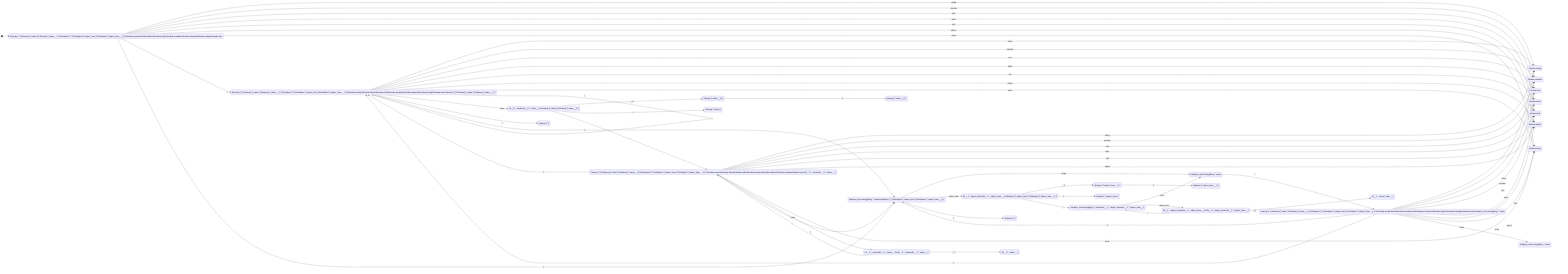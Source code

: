 stateDiagram-v2
direction LR
[*] --> nsb81qh
state "0#array:'[',']'\n0#array:'[',value,']'\n0#array:'[',value,__0,']'\n0#object:'{','}'\n0#object:'{',object_item,'}'\n0#object:'{',object_item,__1,'}'\n0#value:array\n0#value:false\n0#value:null\n0#value:number\n0#value:object\n0#value:string\n0#value:true" as nsb81qh
nsb81qh --> prguybw: #115;#116;#114;#105;#110;#103;
nsb81qh --> pp43amc: #110;#117;#109;#98;#101;#114;
nsb81qh --> pl3ecg9: #116;#114;#117;#101;
nsb81qh --> pefc2vc: #102;#97;#108;#115;#101;
nsb81qh --> pl3akjm: #110;#117;#108;#108;
nsb81qh --> ppamyyi: #111;#98;#106;#101;#99;#116;
nsb81qh --> pecw2pq: #97;#114;#114;#97;#121;
nsb81qh --> poucdee: #39;#91;#39;
nsb81qh --> nwemcqh: #39;#123;#39;
state "1#value:string" as prguybw
state "1#value:number" as pp43amc
state "1#value:true" as pl3ecg9
state "1#value:false" as pefc2vc
state "1#value:null" as pl3akjm
state "1#value:object" as ppamyyi
state "1#value:array" as pecw2pq
state "0#array:'[',']'\n0#array:'[',value,']'\n0#array:'[',value,__0,']'\n0#object:'{','}'\n0#object:'{',object_item,'}'\n0#object:'{',object_item,__1,'}'\n0#value:array\n0#value:false\n0#value:null\n0#value:number\n0#value:object\n0#value:string\n0#value:true\n1#array:'[',']'\n1#array:'[',value,']'\n1#array:'[',value,__0,']'" as poucdee
poucdee --> prguybw: #115;#116;#114;#105;#110;#103;
poucdee --> pp43amc: #110;#117;#109;#98;#101;#114;
poucdee --> pl3ecg9: #116;#114;#117;#101;
poucdee --> pefc2vc: #102;#97;#108;#115;#101;
poucdee --> pl3akjm: #110;#117;#108;#108;
poucdee --> ppamyyi: #111;#98;#106;#101;#99;#116;
poucdee --> pecw2pq: #97;#114;#114;#97;#121;
poucdee --> poucdee: #39;#91;#39;
poucdee --> pr4pf6c: #118;#97;#108;#117;#101;
poucdee --> prcdwue: #39;#93;#39;
poucdee --> nwemcqh: #39;#123;#39;
state "0#object_item:string@key,':',value\n1#object:'{','}'\n1#object:'{',object_item,'}'\n1#object:'{',object_item,__1,'}'" as nwemcqh
nwemcqh --> p9iolme: #115;#116;#114;#105;#110;#103;
nwemcqh --> pxcjgu2: #111;#98;#106;#101;#99;#116;#95;#105;#116;#101;#109;
nwemcqh --> ntcna36: #39;#125;#39;
state "0#__0:',',value\n0#__0:',',value,__0\n2#array:'[',value,']'\n2#array:'[',value,__0,']'" as pr4pf6c
pr4pf6c --> nark6s0: #95;#95;#48;
pr4pf6c --> pgvsux8: #39;#93;#39;
pr4pf6c --> n3idjoj: #39;#44;#39;
state "2#array:'[',']'" as prcdwue
state "1#object_item:string@key,':',value" as p9iolme
p9iolme --> pypp020: #39;#58;#39;
state "0#__1:',',object_item\n0#__1:',',object_item,__1\n2#object:'{',object_item,'}'\n2#object:'{',object_item,__1,'}'" as pxcjgu2
pxcjgu2 --> pyd27bt: #95;#95;#49;
pxcjgu2 --> nnlhn2k: #39;#125;#39;
pxcjgu2 --> ptxrqbo: #39;#44;#39;
state "2#object:'{','}'" as ntcna36
state "3#array:'[',value,__0,']'" as nark6s0
nark6s0 --> ppwu27l: #39;#93;#39;
state "3#array:'[',value,']'" as pgvsux8
state "0#array:'[',']'\n0#array:'[',value,']'\n0#array:'[',value,__0,']'\n0#object:'{','}'\n0#object:'{',object_item,'}'\n0#object:'{',object_item,__1,'}'\n0#value:array\n0#value:false\n0#value:null\n0#value:number\n0#value:object\n0#value:string\n0#value:true\n1#__0:',',value\n1#__0:',',value,__0" as n3idjoj
n3idjoj --> prguybw: #115;#116;#114;#105;#110;#103;
n3idjoj --> pp43amc: #110;#117;#109;#98;#101;#114;
n3idjoj --> pl3ecg9: #116;#114;#117;#101;
n3idjoj --> pefc2vc: #102;#97;#108;#115;#101;
n3idjoj --> pl3akjm: #110;#117;#108;#108;
n3idjoj --> ppamyyi: #111;#98;#106;#101;#99;#116;
n3idjoj --> pecw2pq: #97;#114;#114;#97;#121;
n3idjoj --> poucdee: #39;#91;#39;
n3idjoj --> n68r46i: #118;#97;#108;#117;#101;
n3idjoj --> nwemcqh: #39;#123;#39;
state "0#array:'[',']'\n0#array:'[',value,']'\n0#array:'[',value,__0,']'\n0#object:'{','}'\n0#object:'{',object_item,'}'\n0#object:'{',object_item,__1,'}'\n0#value:array\n0#value:false\n0#value:null\n0#value:number\n0#value:object\n0#value:string\n0#value:true\n2#object_item:string@key,':',value" as pypp020
pypp020 --> prguybw: #115;#116;#114;#105;#110;#103;
pypp020 --> pp43amc: #110;#117;#109;#98;#101;#114;
pypp020 --> pl3ecg9: #116;#114;#117;#101;
pypp020 --> pefc2vc: #102;#97;#108;#115;#101;
pypp020 --> pl3akjm: #110;#117;#108;#108;
pypp020 --> ppamyyi: #111;#98;#106;#101;#99;#116;
pypp020 --> pecw2pq: #97;#114;#114;#97;#121;
pypp020 --> poucdee: #39;#91;#39;
pypp020 --> nrlbqz0: #118;#97;#108;#117;#101;
pypp020 --> nwemcqh: #39;#123;#39;
state "3#object:'{',object_item,__1,'}'" as pyd27bt
pyd27bt --> p14apa0: #39;#125;#39;
state "3#object:'{',object_item,'}'" as nnlhn2k
state "0#object_item:string@key,':',value\n1#__1:',',object_item\n1#__1:',',object_item,__1" as ptxrqbo
ptxrqbo --> p9iolme: #115;#116;#114;#105;#110;#103;
ptxrqbo --> n7j1oik: #111;#98;#106;#101;#99;#116;#95;#105;#116;#101;#109;
state "4#array:'[',value,__0,']'" as ppwu27l
state "0#__0:',',value\n0#__0:',',value,__0\n2#__0:',',value\n2#__0:',',value,__0" as n68r46i
n68r46i --> no843an: #95;#95;#48;
n68r46i --> n3idjoj: #39;#44;#39;
state "3#object_item:string@key,':',value" as nrlbqz0
state "4#object:'{',object_item,__1,'}'" as p14apa0
state "0#__1:',',object_item\n0#__1:',',object_item,__1\n2#__1:',',object_item\n2#__1:',',object_item,__1" as n7j1oik
n7j1oik --> p6rpth1: #95;#95;#49;
n7j1oik --> ptxrqbo: #39;#44;#39;
state "3#__0:',',value,__0" as no843an
state "3#__1:',',object_item,__1" as p6rpth1